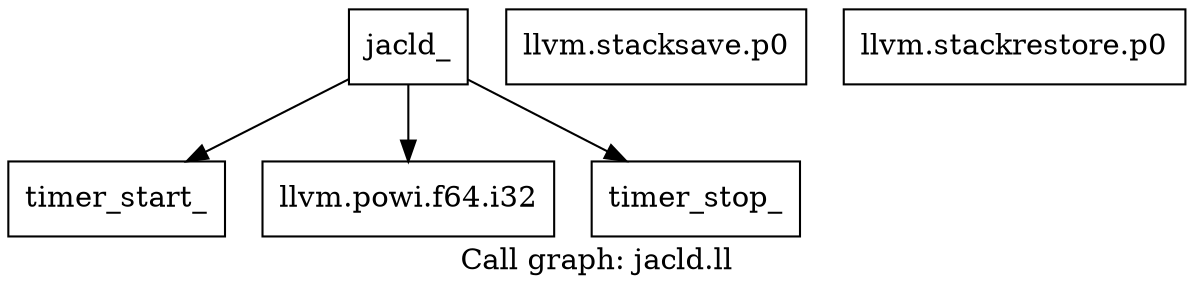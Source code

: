 digraph "Call graph: jacld.ll" {
	label="Call graph: jacld.ll";

	Node0x55ecf7bea650 [shape=record,label="{jacld_}"];
	Node0x55ecf7bea650 -> Node0x55ecf7bf0390;
	Node0x55ecf7bea650 -> Node0x55ecf7bf0820;
	Node0x55ecf7bea650 -> Node0x55ecf7bf0c80;
	Node0x55ecf7bf0390 [shape=record,label="{timer_start_}"];
	Node0x55ecf7bf0c80 [shape=record,label="{timer_stop_}"];
	Node0x55ecf7bf1210 [shape=record,label="{llvm.stacksave.p0}"];
	Node0x55ecf7bf1290 [shape=record,label="{llvm.stackrestore.p0}"];
	Node0x55ecf7bf0820 [shape=record,label="{llvm.powi.f64.i32}"];
}
